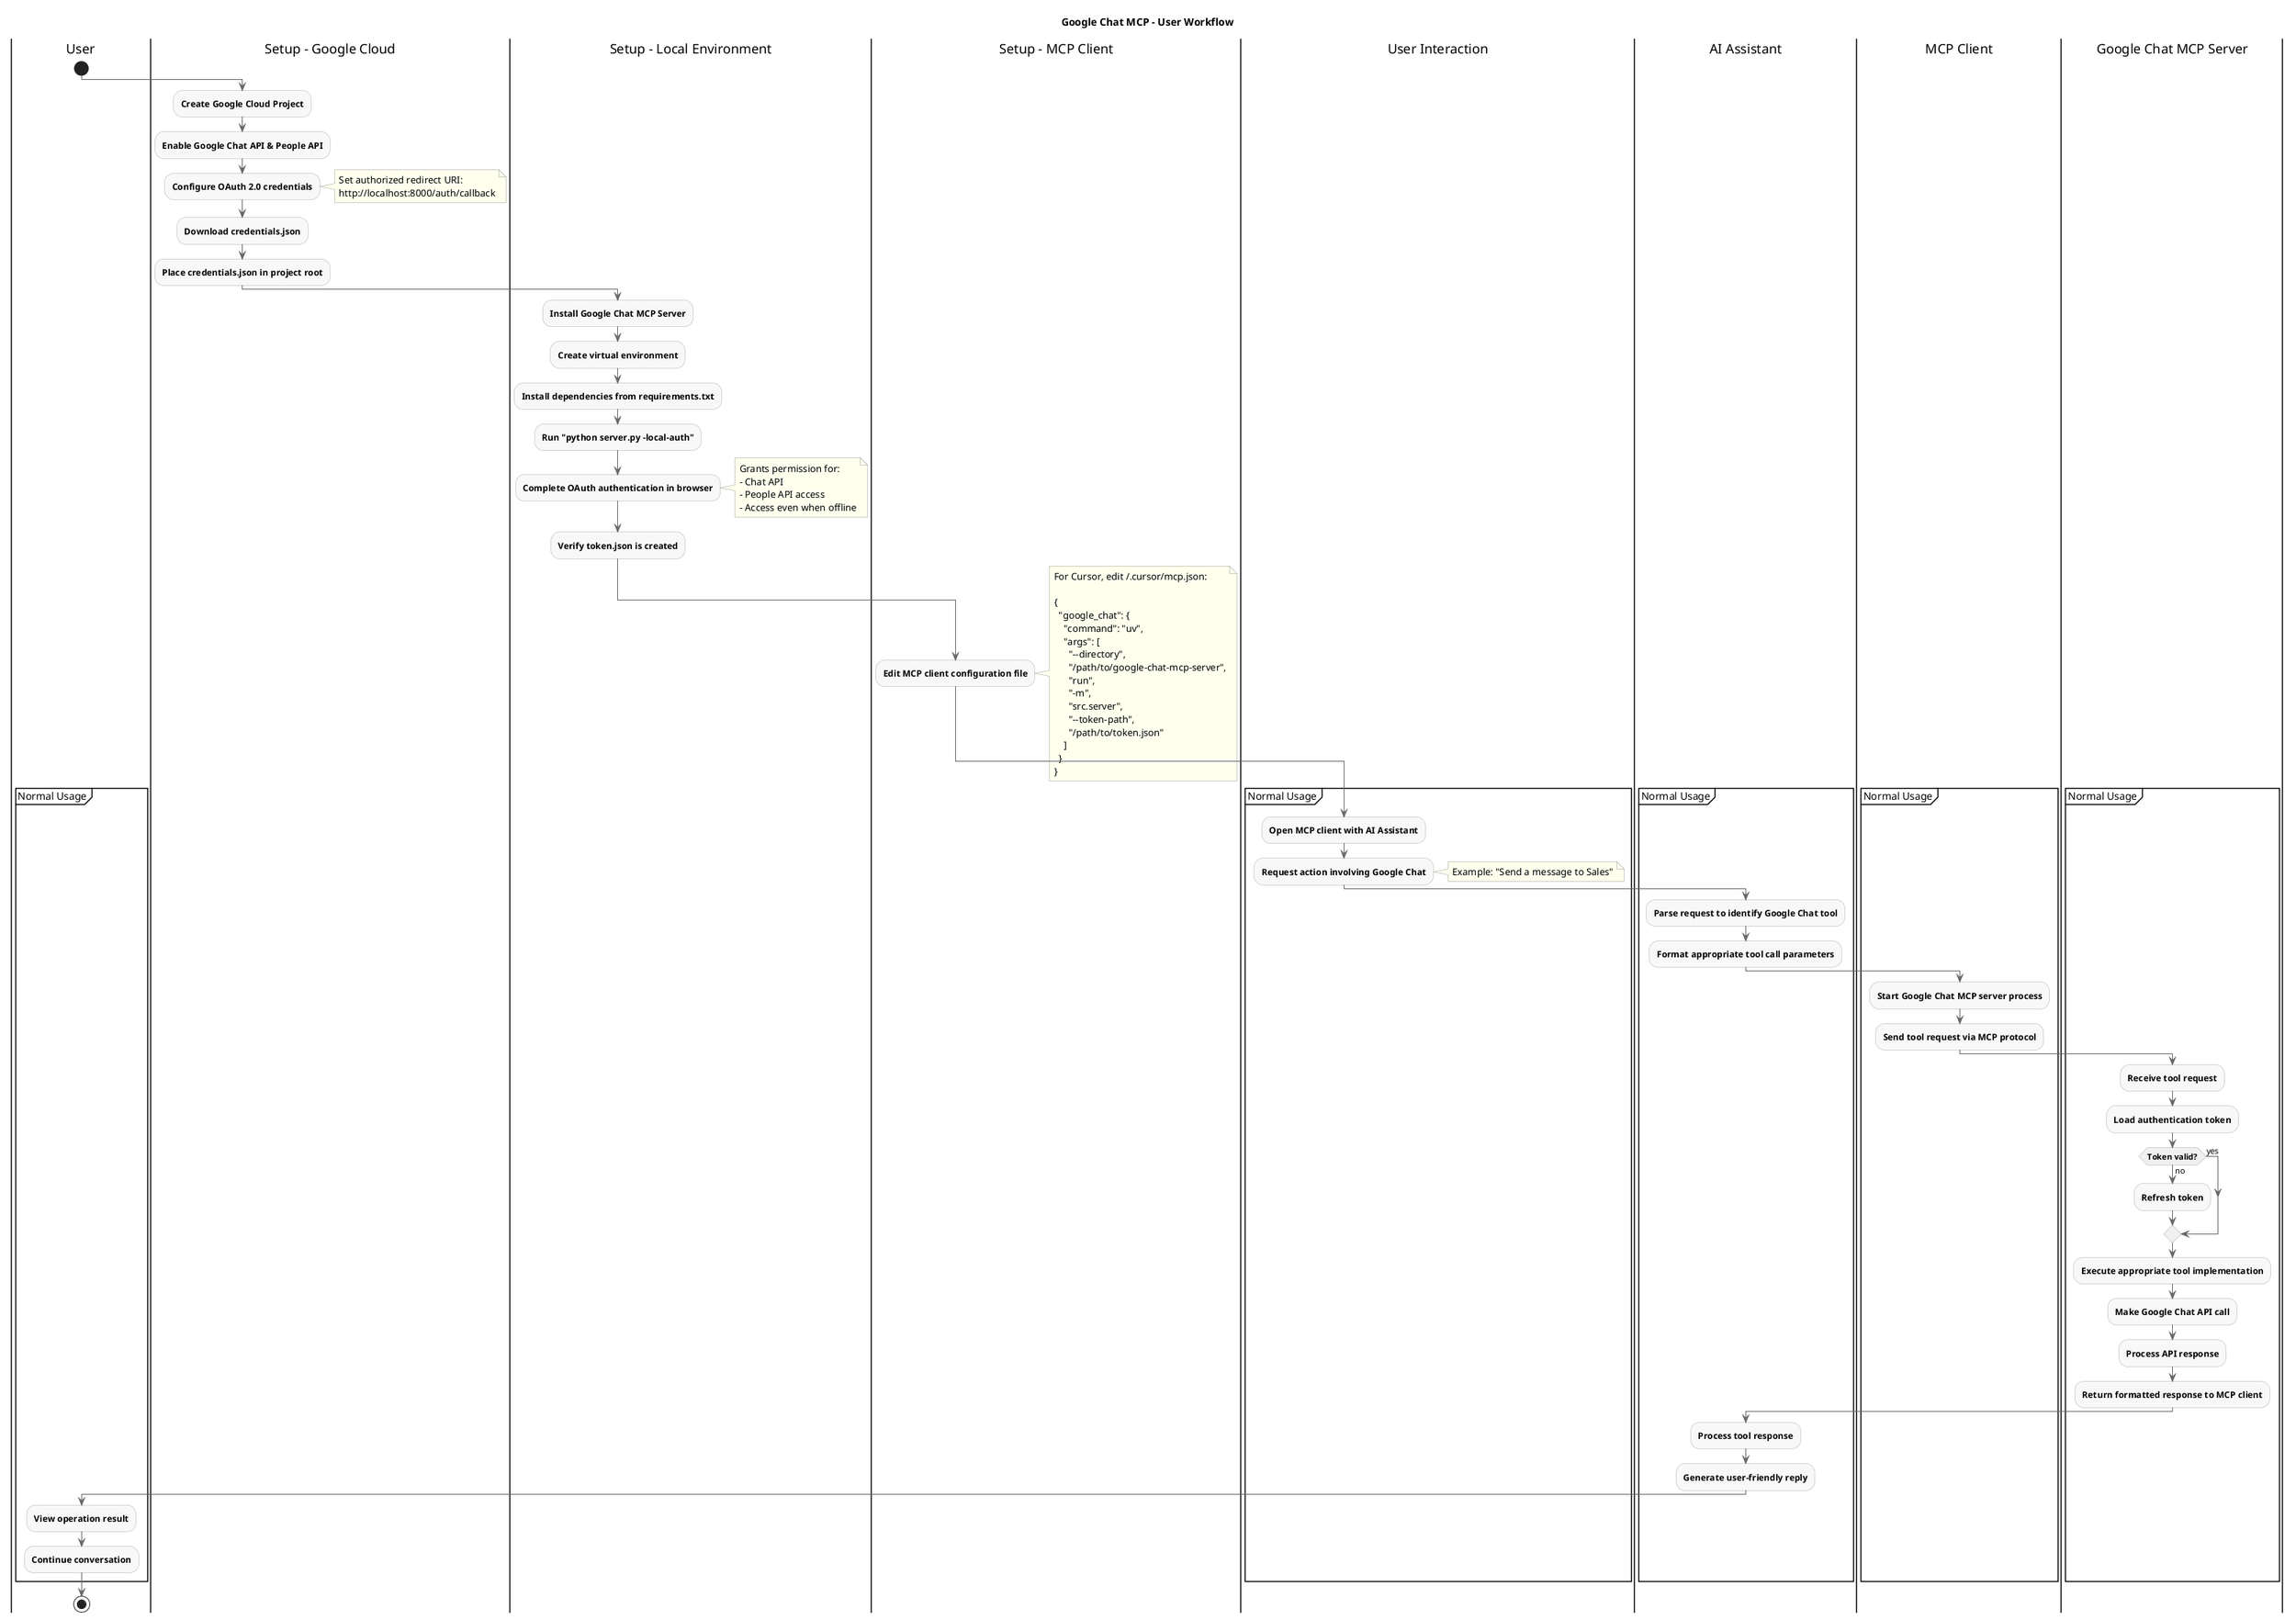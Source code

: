 @startuml
' Google Chat MCP - User Workflow

skinparam {
  BackgroundColor white
  ArrowColor #666
  NoteBackgroundColor #ffffee
  NoteBorderColor #999999
  ActivityBackgroundColor #f8f8f8
  ActivityBorderColor #aaaaaa
  ActivityDiamondBackgroundColor #f0f0f0
  ActivityDiamondBorderColor #aaaaaa
  ActivityFontStyle bold
}

title "Google Chat MCP - User Workflow"

|User|
start

|Setup - Google Cloud|
:Create Google Cloud Project;
:Enable Google Chat API & People API;
:Configure OAuth 2.0 credentials;
note right
  Set authorized redirect URI: 
  http://localhost:8000/auth/callback
end note
:Download credentials.json;
:Place credentials.json in project root;

|Setup - Local Environment|
:Install Google Chat MCP Server;
:Create virtual environment;
:Install dependencies from requirements.txt;
:Run "python server.py -local-auth";
:Complete OAuth authentication in browser;
note right
  Grants permission for:
  - Chat API
  - People API access
  - Access even when offline
end note
:Verify token.json is created;

|Setup - MCP Client|
:Edit MCP client configuration file;
note right
  For Cursor, edit ~/.cursor/mcp.json:
  
  {
    "google_chat": {
      "command": "uv",
      "args": [
        "--directory",
        "/path/to/google-chat-mcp-server",
        "run",
        "-m",
        "src.server",
        "--token-path",
        "/path/to/token.json"
      ]
    }
  }
end note

|User Interaction|
partition "Normal Usage" {
  :Open MCP client with AI Assistant;
  :Request action involving Google Chat;
  note right: Example: "Send a message to Sales"
  
  |AI Assistant|
  :Parse request to identify Google Chat tool;
  :Format appropriate tool call parameters;
  
  |MCP Client|
  :Start Google Chat MCP server process;
  :Send tool request via MCP protocol;
  
  |Google Chat MCP Server|
  :Receive tool request;
  :Load authentication token;
  if (Token valid?) then (yes)
  else (no)
    :Refresh token;
  endif
  :Execute appropriate tool implementation;
  :Make Google Chat API call;
  :Process API response;
  :Return formatted response to MCP client;
  
  |AI Assistant|
  :Process tool response;
  :Generate user-friendly reply;
  
  |User|
  :View operation result;
  :Continue conversation;
}

stop

@enduml